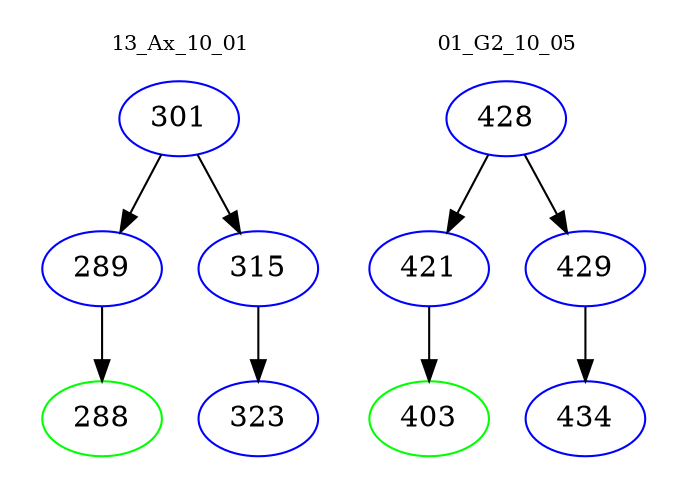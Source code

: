 digraph{
subgraph cluster_0 {
color = white
label = "13_Ax_10_01";
fontsize=10;
T0_301 [label="301", color="blue"]
T0_301 -> T0_289 [color="black"]
T0_289 [label="289", color="blue"]
T0_289 -> T0_288 [color="black"]
T0_288 [label="288", color="green"]
T0_301 -> T0_315 [color="black"]
T0_315 [label="315", color="blue"]
T0_315 -> T0_323 [color="black"]
T0_323 [label="323", color="blue"]
}
subgraph cluster_1 {
color = white
label = "01_G2_10_05";
fontsize=10;
T1_428 [label="428", color="blue"]
T1_428 -> T1_421 [color="black"]
T1_421 [label="421", color="blue"]
T1_421 -> T1_403 [color="black"]
T1_403 [label="403", color="green"]
T1_428 -> T1_429 [color="black"]
T1_429 [label="429", color="blue"]
T1_429 -> T1_434 [color="black"]
T1_434 [label="434", color="blue"]
}
}
